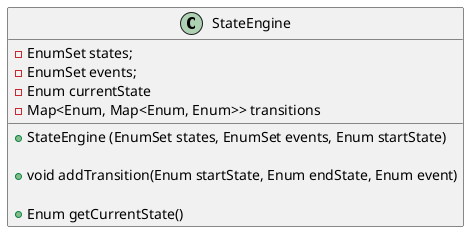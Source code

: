 @startuml
Class StateEngine {
    -EnumSet states;
    -EnumSet events;
    -Enum currentState
    -Map<Enum, Map<Enum, Enum>> transitions

    +StateEngine (EnumSet states, EnumSet events, Enum startState)

    +void addTransition(Enum startState, Enum endState, Enum event)

    +Enum getCurrentState()
}
@enduml